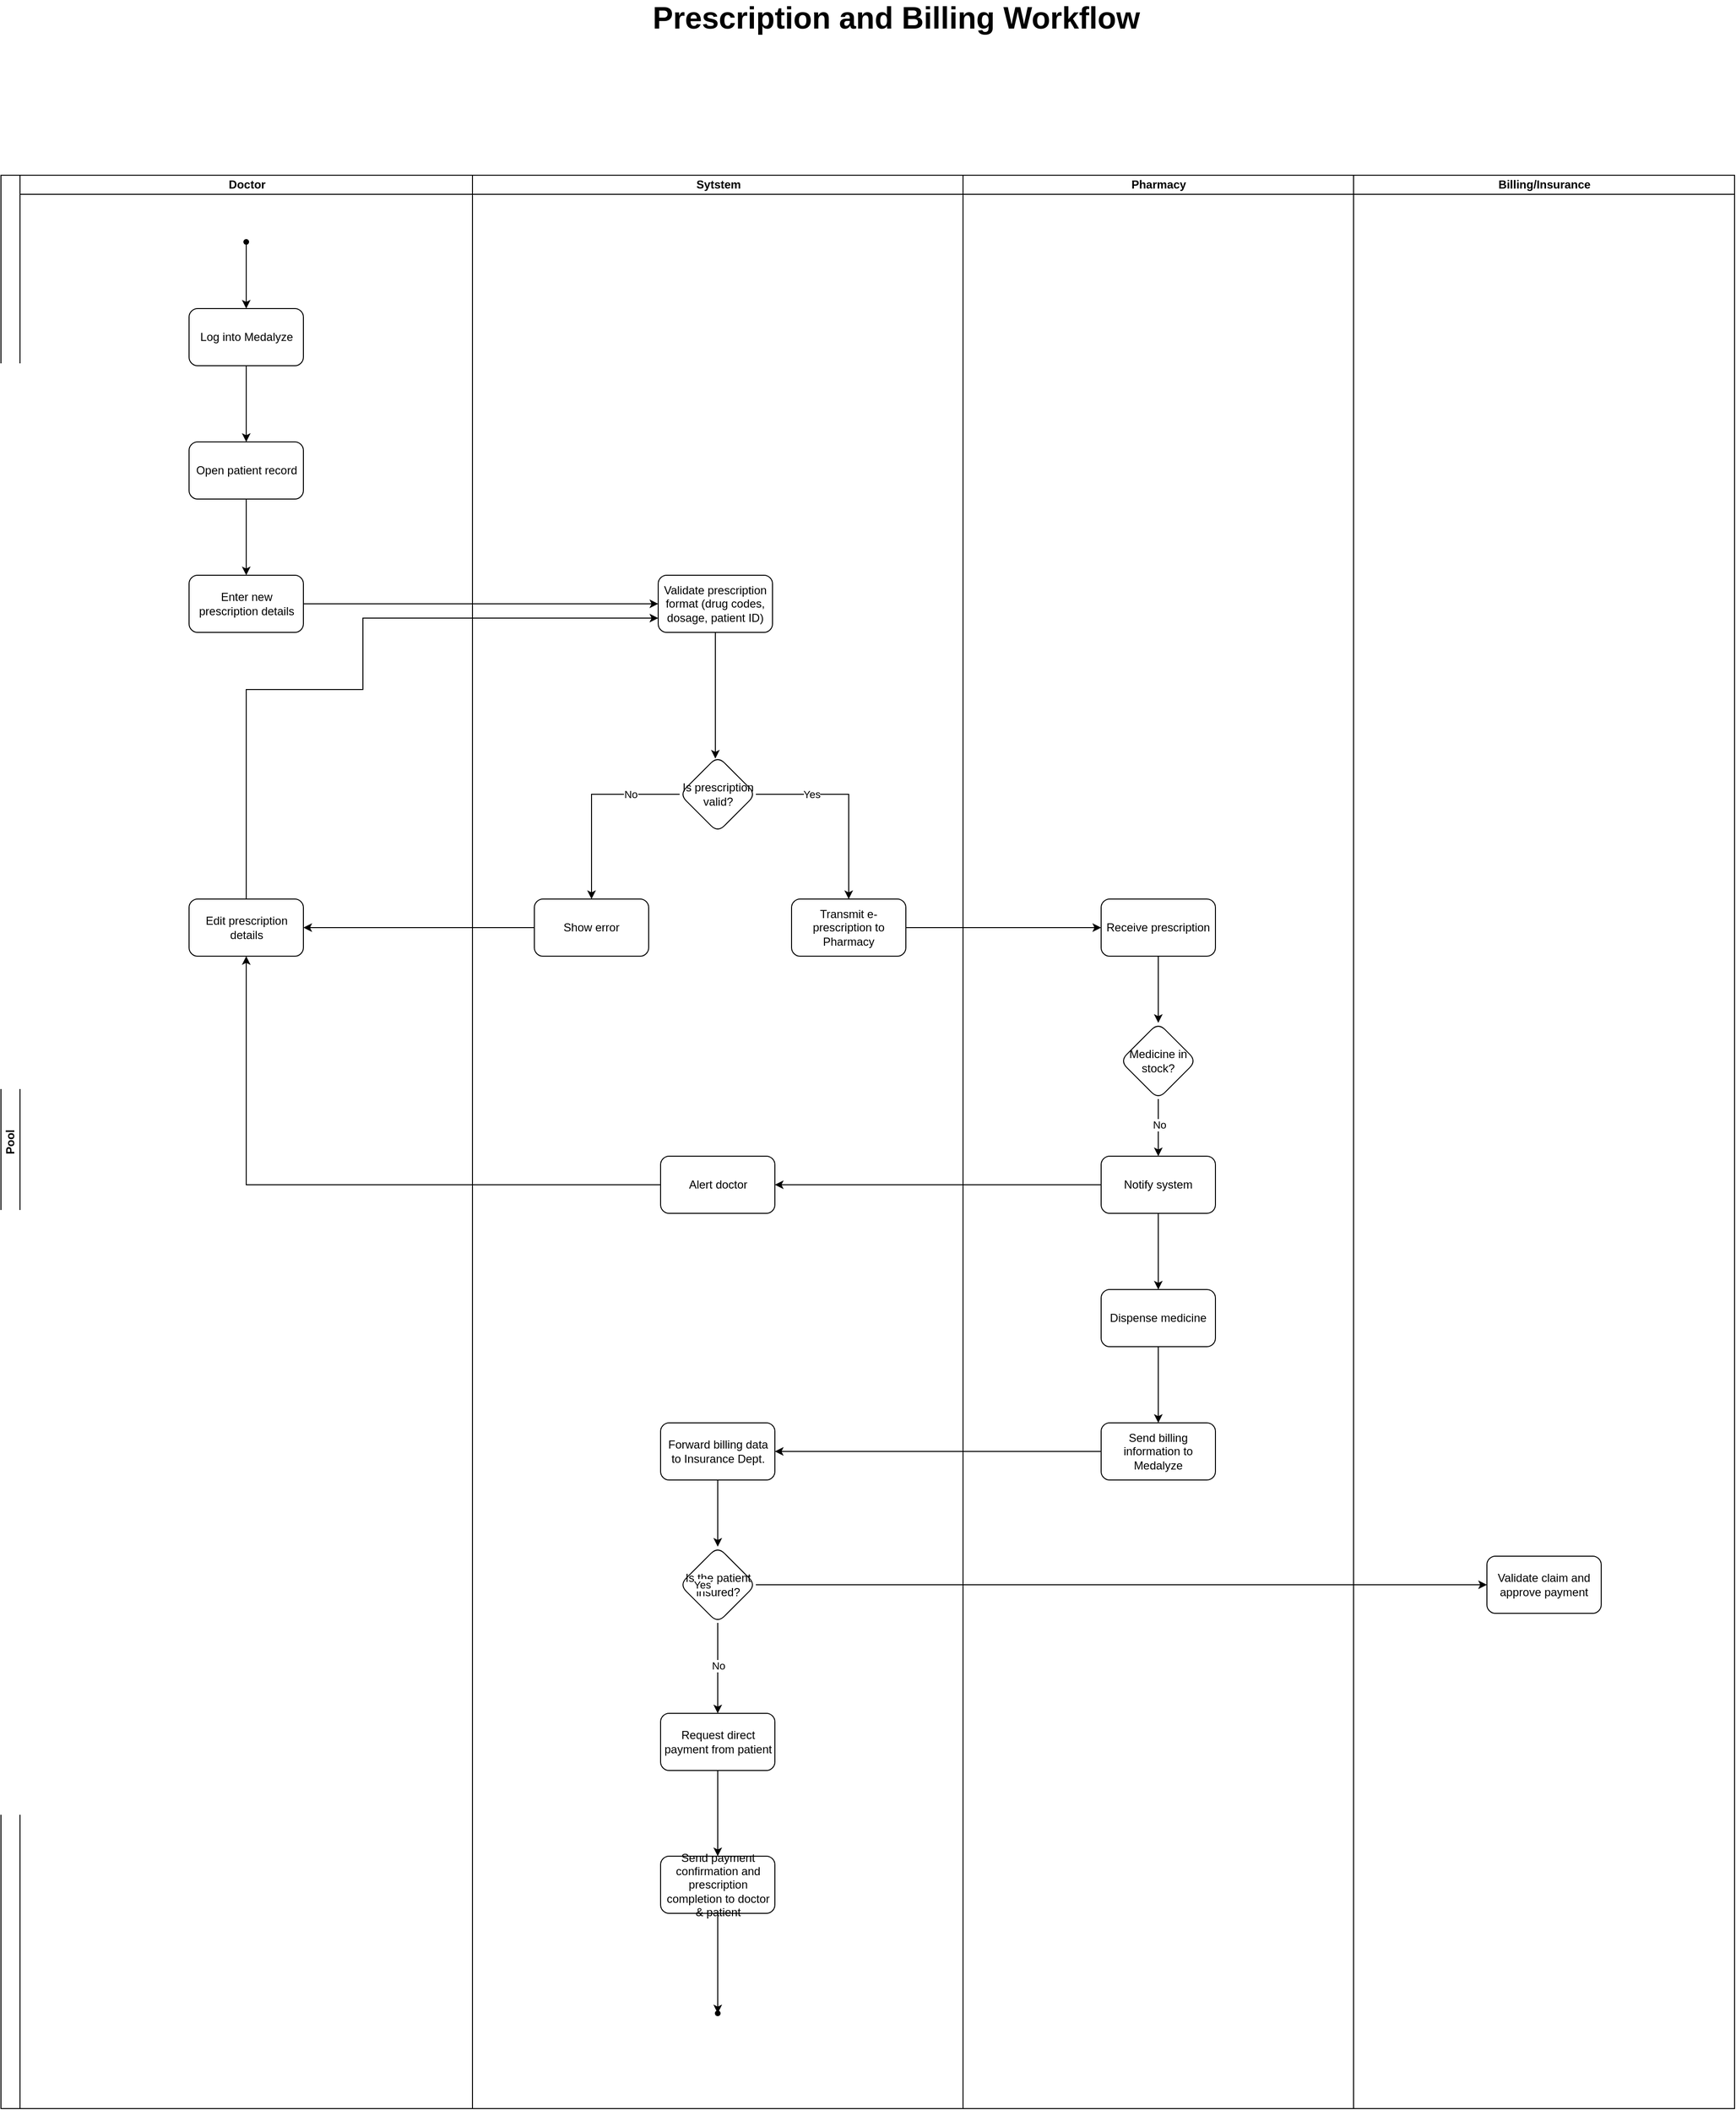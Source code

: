 <mxfile version="28.2.8">
  <diagram name="Page-1" id="_ymlssYARwB8NH0EXUo1">
    <mxGraphModel dx="2820" dy="1792" grid="1" gridSize="10" guides="1" tooltips="1" connect="1" arrows="1" fold="1" page="1" pageScale="1" pageWidth="850" pageHeight="1100" math="0" shadow="0">
      <root>
        <mxCell id="0" />
        <mxCell id="1" parent="0" />
        <mxCell id="g-0dDWGLzAFPDD_OZHpl-1" value="&lt;strong data-end=&quot;494&quot; data-start=&quot;457&quot;&gt;Prescription and Billing Workflow&lt;/strong&gt;" style="text;html=1;whiteSpace=wrap;strokeColor=none;fillColor=none;align=center;verticalAlign=middle;rounded=0;fontStyle=1;fontSize=32;" vertex="1" parent="1">
          <mxGeometry x="1000" y="110" width="610" height="30" as="geometry" />
        </mxCell>
        <mxCell id="g-0dDWGLzAFPDD_OZHpl-2" value="Pool" style="swimlane;html=1;childLayout=stackLayout;resizeParent=1;resizeParentMax=0;startSize=20;horizontal=0;horizontalStack=1;whiteSpace=wrap;" vertex="1" parent="1">
          <mxGeometry x="365" y="290" width="1820" height="2030" as="geometry" />
        </mxCell>
        <mxCell id="g-0dDWGLzAFPDD_OZHpl-3" value="Doctor" style="swimlane;html=1;startSize=20;" vertex="1" parent="g-0dDWGLzAFPDD_OZHpl-2">
          <mxGeometry x="20" width="475" height="2030" as="geometry" />
        </mxCell>
        <mxCell id="g-0dDWGLzAFPDD_OZHpl-8" value="" style="edgeStyle=orthogonalEdgeStyle;rounded=0;orthogonalLoop=1;jettySize=auto;html=1;" edge="1" parent="g-0dDWGLzAFPDD_OZHpl-3" source="g-0dDWGLzAFPDD_OZHpl-6" target="g-0dDWGLzAFPDD_OZHpl-7">
          <mxGeometry relative="1" as="geometry" />
        </mxCell>
        <mxCell id="g-0dDWGLzAFPDD_OZHpl-6" value="" style="shape=waypoint;sketch=0;size=6;pointerEvents=1;points=[];fillColor=none;resizable=0;rotatable=0;perimeter=centerPerimeter;snapToPoint=1;" vertex="1" parent="g-0dDWGLzAFPDD_OZHpl-3">
          <mxGeometry x="227.5" y="60" width="20" height="20" as="geometry" />
        </mxCell>
        <mxCell id="g-0dDWGLzAFPDD_OZHpl-10" value="" style="edgeStyle=orthogonalEdgeStyle;rounded=0;orthogonalLoop=1;jettySize=auto;html=1;" edge="1" parent="g-0dDWGLzAFPDD_OZHpl-3" source="g-0dDWGLzAFPDD_OZHpl-7" target="g-0dDWGLzAFPDD_OZHpl-9">
          <mxGeometry relative="1" as="geometry" />
        </mxCell>
        <mxCell id="g-0dDWGLzAFPDD_OZHpl-7" value="Log into Medalyze" style="rounded=1;whiteSpace=wrap;html=1;fillColor=none;sketch=0;pointerEvents=1;resizable=0;" vertex="1" parent="g-0dDWGLzAFPDD_OZHpl-3">
          <mxGeometry x="177.5" y="140" width="120" height="60" as="geometry" />
        </mxCell>
        <mxCell id="g-0dDWGLzAFPDD_OZHpl-12" value="" style="edgeStyle=orthogonalEdgeStyle;rounded=0;orthogonalLoop=1;jettySize=auto;html=1;" edge="1" parent="g-0dDWGLzAFPDD_OZHpl-3" source="g-0dDWGLzAFPDD_OZHpl-9" target="g-0dDWGLzAFPDD_OZHpl-11">
          <mxGeometry relative="1" as="geometry" />
        </mxCell>
        <mxCell id="g-0dDWGLzAFPDD_OZHpl-9" value="Open patient record" style="rounded=1;whiteSpace=wrap;html=1;fillColor=none;sketch=0;pointerEvents=1;resizable=0;" vertex="1" parent="g-0dDWGLzAFPDD_OZHpl-3">
          <mxGeometry x="177.5" y="280" width="120" height="60" as="geometry" />
        </mxCell>
        <mxCell id="g-0dDWGLzAFPDD_OZHpl-11" value="Enter new prescription details" style="rounded=1;whiteSpace=wrap;html=1;fillColor=none;sketch=0;pointerEvents=1;resizable=0;" vertex="1" parent="g-0dDWGLzAFPDD_OZHpl-3">
          <mxGeometry x="177.5" y="420" width="120" height="60" as="geometry" />
        </mxCell>
        <mxCell id="g-0dDWGLzAFPDD_OZHpl-26" value="Edit prescription details" style="rounded=1;whiteSpace=wrap;html=1;fillColor=none;sketch=0;pointerEvents=1;resizable=0;" vertex="1" parent="g-0dDWGLzAFPDD_OZHpl-3">
          <mxGeometry x="177.5" y="760" width="120" height="60" as="geometry" />
        </mxCell>
        <mxCell id="g-0dDWGLzAFPDD_OZHpl-4" value="Sytstem" style="swimlane;html=1;startSize=20;" vertex="1" parent="g-0dDWGLzAFPDD_OZHpl-2">
          <mxGeometry x="495" width="515" height="2030" as="geometry" />
        </mxCell>
        <mxCell id="g-0dDWGLzAFPDD_OZHpl-16" value="" style="edgeStyle=orthogonalEdgeStyle;rounded=0;orthogonalLoop=1;jettySize=auto;html=1;" edge="1" parent="g-0dDWGLzAFPDD_OZHpl-4" source="g-0dDWGLzAFPDD_OZHpl-13" target="g-0dDWGLzAFPDD_OZHpl-15">
          <mxGeometry relative="1" as="geometry">
            <Array as="points">
              <mxPoint x="255" y="590" />
              <mxPoint x="255" y="590" />
            </Array>
          </mxGeometry>
        </mxCell>
        <mxCell id="g-0dDWGLzAFPDD_OZHpl-13" value="Validate prescription format (drug codes, dosage, patient ID)" style="rounded=1;whiteSpace=wrap;html=1;fillColor=none;sketch=0;pointerEvents=1;resizable=0;" vertex="1" parent="g-0dDWGLzAFPDD_OZHpl-4">
          <mxGeometry x="195" y="420" width="120" height="60" as="geometry" />
        </mxCell>
        <mxCell id="g-0dDWGLzAFPDD_OZHpl-18" value="" style="edgeStyle=orthogonalEdgeStyle;rounded=0;orthogonalLoop=1;jettySize=auto;html=1;exitX=1;exitY=0.5;exitDx=0;exitDy=0;" edge="1" parent="g-0dDWGLzAFPDD_OZHpl-4" source="g-0dDWGLzAFPDD_OZHpl-15" target="g-0dDWGLzAFPDD_OZHpl-17">
          <mxGeometry relative="1" as="geometry" />
        </mxCell>
        <mxCell id="g-0dDWGLzAFPDD_OZHpl-19" value="Yes" style="edgeLabel;html=1;align=center;verticalAlign=middle;resizable=0;points=[];" vertex="1" connectable="0" parent="g-0dDWGLzAFPDD_OZHpl-18">
          <mxGeometry x="-0.105" y="1" relative="1" as="geometry">
            <mxPoint x="-35" y="1" as="offset" />
          </mxGeometry>
        </mxCell>
        <mxCell id="g-0dDWGLzAFPDD_OZHpl-24" value="" style="edgeStyle=orthogonalEdgeStyle;rounded=0;orthogonalLoop=1;jettySize=auto;html=1;exitX=0;exitY=0.5;exitDx=0;exitDy=0;" edge="1" parent="g-0dDWGLzAFPDD_OZHpl-4" source="g-0dDWGLzAFPDD_OZHpl-15" target="g-0dDWGLzAFPDD_OZHpl-23">
          <mxGeometry relative="1" as="geometry" />
        </mxCell>
        <mxCell id="g-0dDWGLzAFPDD_OZHpl-25" value="No" style="edgeLabel;html=1;align=center;verticalAlign=middle;resizable=0;points=[];" vertex="1" connectable="0" parent="g-0dDWGLzAFPDD_OZHpl-24">
          <mxGeometry x="-0.347" relative="1" as="geometry">
            <mxPoint x="14" as="offset" />
          </mxGeometry>
        </mxCell>
        <mxCell id="g-0dDWGLzAFPDD_OZHpl-15" value="Is prescription valid?" style="rhombus;whiteSpace=wrap;html=1;fillColor=none;rounded=1;sketch=0;pointerEvents=1;resizable=0;" vertex="1" parent="g-0dDWGLzAFPDD_OZHpl-4">
          <mxGeometry x="217.5" y="610" width="80" height="80" as="geometry" />
        </mxCell>
        <mxCell id="g-0dDWGLzAFPDD_OZHpl-17" value="Transmit e-prescription to Pharmacy" style="rounded=1;whiteSpace=wrap;html=1;fillColor=none;sketch=0;pointerEvents=1;resizable=0;" vertex="1" parent="g-0dDWGLzAFPDD_OZHpl-4">
          <mxGeometry x="335" y="760" width="120" height="60" as="geometry" />
        </mxCell>
        <mxCell id="g-0dDWGLzAFPDD_OZHpl-23" value="Show error" style="rounded=1;whiteSpace=wrap;html=1;fillColor=none;sketch=0;pointerEvents=1;resizable=0;" vertex="1" parent="g-0dDWGLzAFPDD_OZHpl-4">
          <mxGeometry x="65" y="760" width="120" height="60" as="geometry" />
        </mxCell>
        <mxCell id="g-0dDWGLzAFPDD_OZHpl-36" value="Alert doctor" style="whiteSpace=wrap;html=1;fillColor=none;rounded=1;sketch=0;pointerEvents=1;resizable=0;" vertex="1" parent="g-0dDWGLzAFPDD_OZHpl-4">
          <mxGeometry x="197.5" y="1030" width="120" height="60" as="geometry" />
        </mxCell>
        <mxCell id="g-0dDWGLzAFPDD_OZHpl-46" value="" style="edgeStyle=orthogonalEdgeStyle;rounded=0;orthogonalLoop=1;jettySize=auto;html=1;" edge="1" parent="g-0dDWGLzAFPDD_OZHpl-4" source="g-0dDWGLzAFPDD_OZHpl-43" target="g-0dDWGLzAFPDD_OZHpl-45">
          <mxGeometry relative="1" as="geometry" />
        </mxCell>
        <mxCell id="g-0dDWGLzAFPDD_OZHpl-43" value="Forward billing data to Insurance Dept." style="rounded=1;whiteSpace=wrap;html=1;fillColor=none;sketch=0;pointerEvents=1;resizable=0;" vertex="1" parent="g-0dDWGLzAFPDD_OZHpl-4">
          <mxGeometry x="197.5" y="1310" width="120" height="60" as="geometry" />
        </mxCell>
        <mxCell id="g-0dDWGLzAFPDD_OZHpl-51" value="" style="edgeStyle=orthogonalEdgeStyle;rounded=0;orthogonalLoop=1;jettySize=auto;html=1;" edge="1" parent="g-0dDWGLzAFPDD_OZHpl-4" source="g-0dDWGLzAFPDD_OZHpl-45" target="g-0dDWGLzAFPDD_OZHpl-50">
          <mxGeometry relative="1" as="geometry" />
        </mxCell>
        <mxCell id="g-0dDWGLzAFPDD_OZHpl-52" value="No" style="edgeLabel;html=1;align=center;verticalAlign=middle;resizable=0;points=[];" vertex="1" connectable="0" parent="g-0dDWGLzAFPDD_OZHpl-51">
          <mxGeometry x="-0.051" relative="1" as="geometry">
            <mxPoint as="offset" />
          </mxGeometry>
        </mxCell>
        <mxCell id="g-0dDWGLzAFPDD_OZHpl-45" value="Is the patient insured?" style="rhombus;whiteSpace=wrap;html=1;fillColor=none;rounded=1;sketch=0;pointerEvents=1;resizable=0;" vertex="1" parent="g-0dDWGLzAFPDD_OZHpl-4">
          <mxGeometry x="217.5" y="1440" width="80" height="80" as="geometry" />
        </mxCell>
        <mxCell id="g-0dDWGLzAFPDD_OZHpl-54" value="" style="edgeStyle=orthogonalEdgeStyle;rounded=0;orthogonalLoop=1;jettySize=auto;html=1;" edge="1" parent="g-0dDWGLzAFPDD_OZHpl-4" source="g-0dDWGLzAFPDD_OZHpl-50" target="g-0dDWGLzAFPDD_OZHpl-53">
          <mxGeometry relative="1" as="geometry" />
        </mxCell>
        <mxCell id="g-0dDWGLzAFPDD_OZHpl-50" value="Request direct payment from patient" style="rounded=1;whiteSpace=wrap;html=1;fillColor=none;sketch=0;pointerEvents=1;resizable=0;" vertex="1" parent="g-0dDWGLzAFPDD_OZHpl-4">
          <mxGeometry x="197.5" y="1615" width="120" height="60" as="geometry" />
        </mxCell>
        <mxCell id="g-0dDWGLzAFPDD_OZHpl-56" value="" style="edgeStyle=orthogonalEdgeStyle;rounded=0;orthogonalLoop=1;jettySize=auto;html=1;" edge="1" parent="g-0dDWGLzAFPDD_OZHpl-4" source="g-0dDWGLzAFPDD_OZHpl-53" target="g-0dDWGLzAFPDD_OZHpl-55">
          <mxGeometry relative="1" as="geometry" />
        </mxCell>
        <mxCell id="g-0dDWGLzAFPDD_OZHpl-53" value="Send payment confirmation and prescription completion to doctor &amp;amp; patient" style="rounded=1;whiteSpace=wrap;html=1;fillColor=none;sketch=0;pointerEvents=1;resizable=0;" vertex="1" parent="g-0dDWGLzAFPDD_OZHpl-4">
          <mxGeometry x="197.5" y="1765" width="120" height="60" as="geometry" />
        </mxCell>
        <mxCell id="g-0dDWGLzAFPDD_OZHpl-55" value="" style="shape=waypoint;sketch=0;size=6;pointerEvents=1;points=[];fillColor=none;resizable=0;rotatable=0;perimeter=centerPerimeter;snapToPoint=1;rounded=1;" vertex="1" parent="g-0dDWGLzAFPDD_OZHpl-4">
          <mxGeometry x="247.5" y="1920" width="20" height="20" as="geometry" />
        </mxCell>
        <mxCell id="g-0dDWGLzAFPDD_OZHpl-5" value="Pharmacy" style="swimlane;html=1;startSize=20;" vertex="1" parent="g-0dDWGLzAFPDD_OZHpl-2">
          <mxGeometry x="1010" width="410" height="2030" as="geometry" />
        </mxCell>
        <mxCell id="g-0dDWGLzAFPDD_OZHpl-29" value="Receive prescription" style="rounded=1;whiteSpace=wrap;html=1;fillColor=none;sketch=0;pointerEvents=1;resizable=0;" vertex="1" parent="g-0dDWGLzAFPDD_OZHpl-5">
          <mxGeometry x="145" y="760" width="120" height="60" as="geometry" />
        </mxCell>
        <mxCell id="g-0dDWGLzAFPDD_OZHpl-34" value="" style="edgeStyle=orthogonalEdgeStyle;rounded=0;orthogonalLoop=1;jettySize=auto;html=1;" edge="1" parent="g-0dDWGLzAFPDD_OZHpl-5" source="g-0dDWGLzAFPDD_OZHpl-31" target="g-0dDWGLzAFPDD_OZHpl-33">
          <mxGeometry relative="1" as="geometry" />
        </mxCell>
        <mxCell id="g-0dDWGLzAFPDD_OZHpl-35" value="No" style="edgeLabel;html=1;align=center;verticalAlign=middle;resizable=0;points=[];" vertex="1" connectable="0" parent="g-0dDWGLzAFPDD_OZHpl-34">
          <mxGeometry x="-0.117" y="1" relative="1" as="geometry">
            <mxPoint as="offset" />
          </mxGeometry>
        </mxCell>
        <mxCell id="g-0dDWGLzAFPDD_OZHpl-31" value="Medicine in stock?" style="rhombus;whiteSpace=wrap;html=1;fillColor=none;rounded=1;sketch=0;pointerEvents=1;resizable=0;" vertex="1" parent="g-0dDWGLzAFPDD_OZHpl-5">
          <mxGeometry x="165" y="890" width="80" height="80" as="geometry" />
        </mxCell>
        <mxCell id="g-0dDWGLzAFPDD_OZHpl-32" value="" style="edgeStyle=orthogonalEdgeStyle;rounded=0;orthogonalLoop=1;jettySize=auto;html=1;" edge="1" parent="g-0dDWGLzAFPDD_OZHpl-5" source="g-0dDWGLzAFPDD_OZHpl-29" target="g-0dDWGLzAFPDD_OZHpl-31">
          <mxGeometry relative="1" as="geometry" />
        </mxCell>
        <mxCell id="g-0dDWGLzAFPDD_OZHpl-40" value="" style="edgeStyle=orthogonalEdgeStyle;rounded=0;orthogonalLoop=1;jettySize=auto;html=1;" edge="1" parent="g-0dDWGLzAFPDD_OZHpl-5" source="g-0dDWGLzAFPDD_OZHpl-33" target="g-0dDWGLzAFPDD_OZHpl-39">
          <mxGeometry relative="1" as="geometry" />
        </mxCell>
        <mxCell id="g-0dDWGLzAFPDD_OZHpl-33" value="Notify system" style="rounded=1;whiteSpace=wrap;html=1;fillColor=none;sketch=0;pointerEvents=1;resizable=0;" vertex="1" parent="g-0dDWGLzAFPDD_OZHpl-5">
          <mxGeometry x="145" y="1030" width="120" height="60" as="geometry" />
        </mxCell>
        <mxCell id="g-0dDWGLzAFPDD_OZHpl-42" value="" style="edgeStyle=orthogonalEdgeStyle;rounded=0;orthogonalLoop=1;jettySize=auto;html=1;" edge="1" parent="g-0dDWGLzAFPDD_OZHpl-5" source="g-0dDWGLzAFPDD_OZHpl-39" target="g-0dDWGLzAFPDD_OZHpl-41">
          <mxGeometry relative="1" as="geometry" />
        </mxCell>
        <mxCell id="g-0dDWGLzAFPDD_OZHpl-39" value="Dispense medicine" style="rounded=1;whiteSpace=wrap;html=1;fillColor=none;sketch=0;pointerEvents=1;resizable=0;" vertex="1" parent="g-0dDWGLzAFPDD_OZHpl-5">
          <mxGeometry x="145" y="1170" width="120" height="60" as="geometry" />
        </mxCell>
        <mxCell id="g-0dDWGLzAFPDD_OZHpl-41" value="Send billing information to Medalyze" style="whiteSpace=wrap;html=1;fillColor=none;rounded=1;sketch=0;pointerEvents=1;resizable=0;" vertex="1" parent="g-0dDWGLzAFPDD_OZHpl-5">
          <mxGeometry x="145" y="1310" width="120" height="60" as="geometry" />
        </mxCell>
        <mxCell id="g-0dDWGLzAFPDD_OZHpl-57" value="Billing/Insurance" style="swimlane;html=1;startSize=20;" vertex="1" parent="g-0dDWGLzAFPDD_OZHpl-2">
          <mxGeometry x="1420" width="400" height="2030" as="geometry" />
        </mxCell>
        <mxCell id="g-0dDWGLzAFPDD_OZHpl-47" value="Validate claim and approve payment" style="rounded=1;whiteSpace=wrap;html=1;fillColor=none;sketch=0;pointerEvents=1;resizable=0;" vertex="1" parent="g-0dDWGLzAFPDD_OZHpl-57">
          <mxGeometry x="140" y="1450" width="120" height="60" as="geometry" />
        </mxCell>
        <mxCell id="g-0dDWGLzAFPDD_OZHpl-14" value="" style="edgeStyle=orthogonalEdgeStyle;rounded=0;orthogonalLoop=1;jettySize=auto;html=1;" edge="1" parent="g-0dDWGLzAFPDD_OZHpl-2" source="g-0dDWGLzAFPDD_OZHpl-11" target="g-0dDWGLzAFPDD_OZHpl-13">
          <mxGeometry relative="1" as="geometry" />
        </mxCell>
        <mxCell id="g-0dDWGLzAFPDD_OZHpl-27" value="" style="edgeStyle=orthogonalEdgeStyle;rounded=0;orthogonalLoop=1;jettySize=auto;html=1;" edge="1" parent="g-0dDWGLzAFPDD_OZHpl-2" source="g-0dDWGLzAFPDD_OZHpl-23" target="g-0dDWGLzAFPDD_OZHpl-26">
          <mxGeometry relative="1" as="geometry" />
        </mxCell>
        <mxCell id="g-0dDWGLzAFPDD_OZHpl-30" value="" style="edgeStyle=orthogonalEdgeStyle;rounded=0;orthogonalLoop=1;jettySize=auto;html=1;" edge="1" parent="g-0dDWGLzAFPDD_OZHpl-2" source="g-0dDWGLzAFPDD_OZHpl-17" target="g-0dDWGLzAFPDD_OZHpl-29">
          <mxGeometry relative="1" as="geometry" />
        </mxCell>
        <mxCell id="g-0dDWGLzAFPDD_OZHpl-37" value="" style="edgeStyle=orthogonalEdgeStyle;rounded=0;orthogonalLoop=1;jettySize=auto;html=1;" edge="1" parent="g-0dDWGLzAFPDD_OZHpl-2" source="g-0dDWGLzAFPDD_OZHpl-33" target="g-0dDWGLzAFPDD_OZHpl-36">
          <mxGeometry relative="1" as="geometry" />
        </mxCell>
        <mxCell id="g-0dDWGLzAFPDD_OZHpl-38" style="edgeStyle=orthogonalEdgeStyle;rounded=0;orthogonalLoop=1;jettySize=auto;html=1;entryX=0.5;entryY=1;entryDx=0;entryDy=0;" edge="1" parent="g-0dDWGLzAFPDD_OZHpl-2" source="g-0dDWGLzAFPDD_OZHpl-36" target="g-0dDWGLzAFPDD_OZHpl-26">
          <mxGeometry relative="1" as="geometry">
            <mxPoint x="230" y="800" as="targetPoint" />
          </mxGeometry>
        </mxCell>
        <mxCell id="g-0dDWGLzAFPDD_OZHpl-44" value="" style="edgeStyle=orthogonalEdgeStyle;rounded=0;orthogonalLoop=1;jettySize=auto;html=1;" edge="1" parent="g-0dDWGLzAFPDD_OZHpl-2" source="g-0dDWGLzAFPDD_OZHpl-41" target="g-0dDWGLzAFPDD_OZHpl-43">
          <mxGeometry relative="1" as="geometry" />
        </mxCell>
        <mxCell id="g-0dDWGLzAFPDD_OZHpl-58" style="edgeStyle=orthogonalEdgeStyle;rounded=0;orthogonalLoop=1;jettySize=auto;html=1;exitX=0.5;exitY=0;exitDx=0;exitDy=0;entryX=0;entryY=0.75;entryDx=0;entryDy=0;" edge="1" parent="g-0dDWGLzAFPDD_OZHpl-2" source="g-0dDWGLzAFPDD_OZHpl-26" target="g-0dDWGLzAFPDD_OZHpl-13">
          <mxGeometry relative="1" as="geometry">
            <mxPoint x="235" y="745" as="sourcePoint" />
            <mxPoint x="670" y="472" as="targetPoint" />
            <Array as="points">
              <mxPoint x="258" y="540" />
              <mxPoint x="380" y="540" />
              <mxPoint x="380" y="465" />
            </Array>
          </mxGeometry>
        </mxCell>
        <mxCell id="g-0dDWGLzAFPDD_OZHpl-48" value="" style="edgeStyle=orthogonalEdgeStyle;rounded=0;orthogonalLoop=1;jettySize=auto;html=1;" edge="1" parent="g-0dDWGLzAFPDD_OZHpl-2" source="g-0dDWGLzAFPDD_OZHpl-45" target="g-0dDWGLzAFPDD_OZHpl-47">
          <mxGeometry relative="1" as="geometry" />
        </mxCell>
        <mxCell id="g-0dDWGLzAFPDD_OZHpl-49" value="Yes" style="edgeLabel;html=1;align=center;verticalAlign=middle;resizable=0;points=[];" vertex="1" connectable="0" parent="g-0dDWGLzAFPDD_OZHpl-48">
          <mxGeometry x="-0.159" relative="1" as="geometry">
            <mxPoint x="-379" as="offset" />
          </mxGeometry>
        </mxCell>
      </root>
    </mxGraphModel>
  </diagram>
</mxfile>
